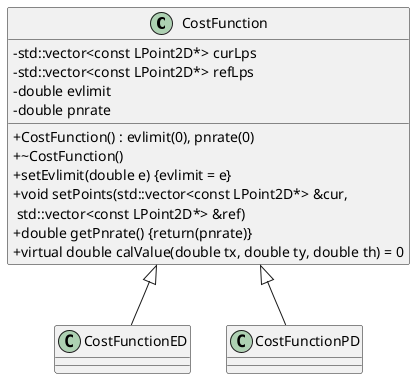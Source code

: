 @startuml

skinparam classAttributeIconSize 0

class CostFunction{
    - std::vector<const LPoint2D*> curLps /'associated current point cloud'/
    - std::vector<const LPoint2D*> refLps /'associated reference point cloud'/
    - double evlimit /'matching distance threshold'/
    - double pnrate /'associated point rate within evlimit'/

    + CostFunction() : evlimit(0), pnrate(0)
    + ~CostFunction()
    + setEvlimit(double e) {evlimit = e}
    + void setPoints(std::vector<const LPoint2D*> &cur, \n std::vector<const LPoint2D*> &ref)
    + double getPnrate() {return(pnrate)}
    + virtual double calValue(double tx, double ty, double th) = 0
}

CostFunction <|-- CostFunctionED
CostFunction <|-- CostFunctionPD

@enduml